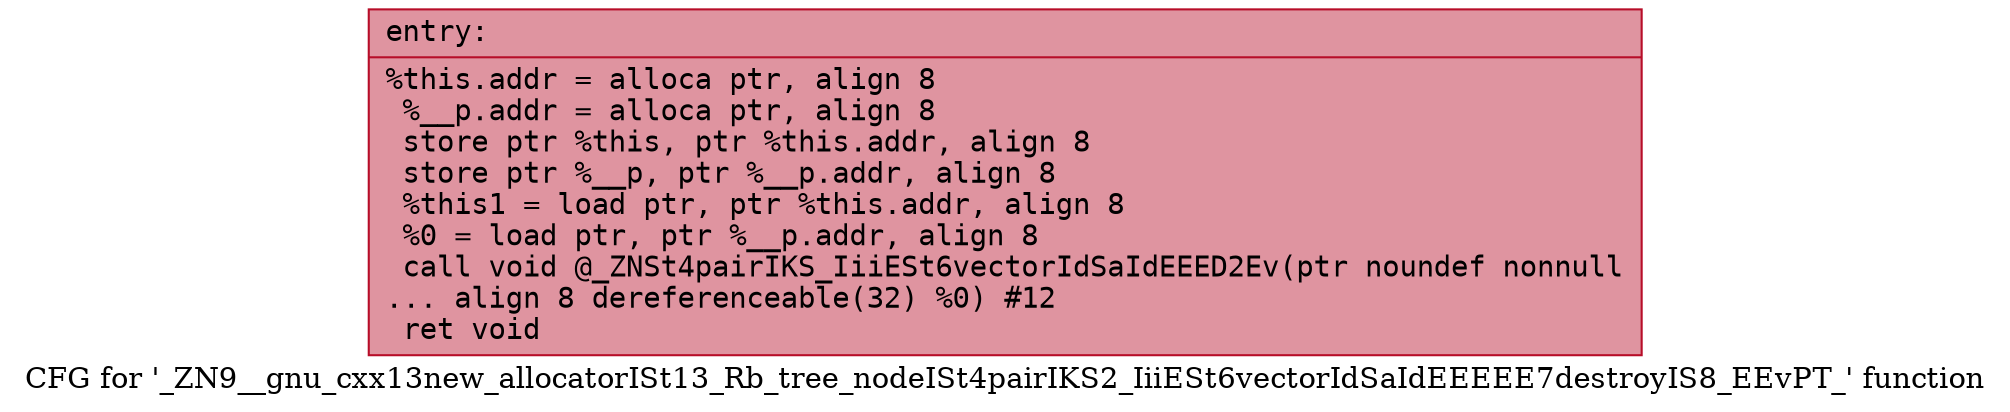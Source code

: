 digraph "CFG for '_ZN9__gnu_cxx13new_allocatorISt13_Rb_tree_nodeISt4pairIKS2_IiiESt6vectorIdSaIdEEEEE7destroyIS8_EEvPT_' function" {
	label="CFG for '_ZN9__gnu_cxx13new_allocatorISt13_Rb_tree_nodeISt4pairIKS2_IiiESt6vectorIdSaIdEEEEE7destroyIS8_EEvPT_' function";

	Node0x55e722d57cf0 [shape=record,color="#b70d28ff", style=filled, fillcolor="#b70d2870" fontname="Courier",label="{entry:\l|  %this.addr = alloca ptr, align 8\l  %__p.addr = alloca ptr, align 8\l  store ptr %this, ptr %this.addr, align 8\l  store ptr %__p, ptr %__p.addr, align 8\l  %this1 = load ptr, ptr %this.addr, align 8\l  %0 = load ptr, ptr %__p.addr, align 8\l  call void @_ZNSt4pairIKS_IiiESt6vectorIdSaIdEEED2Ev(ptr noundef nonnull\l... align 8 dereferenceable(32) %0) #12\l  ret void\l}"];
}
